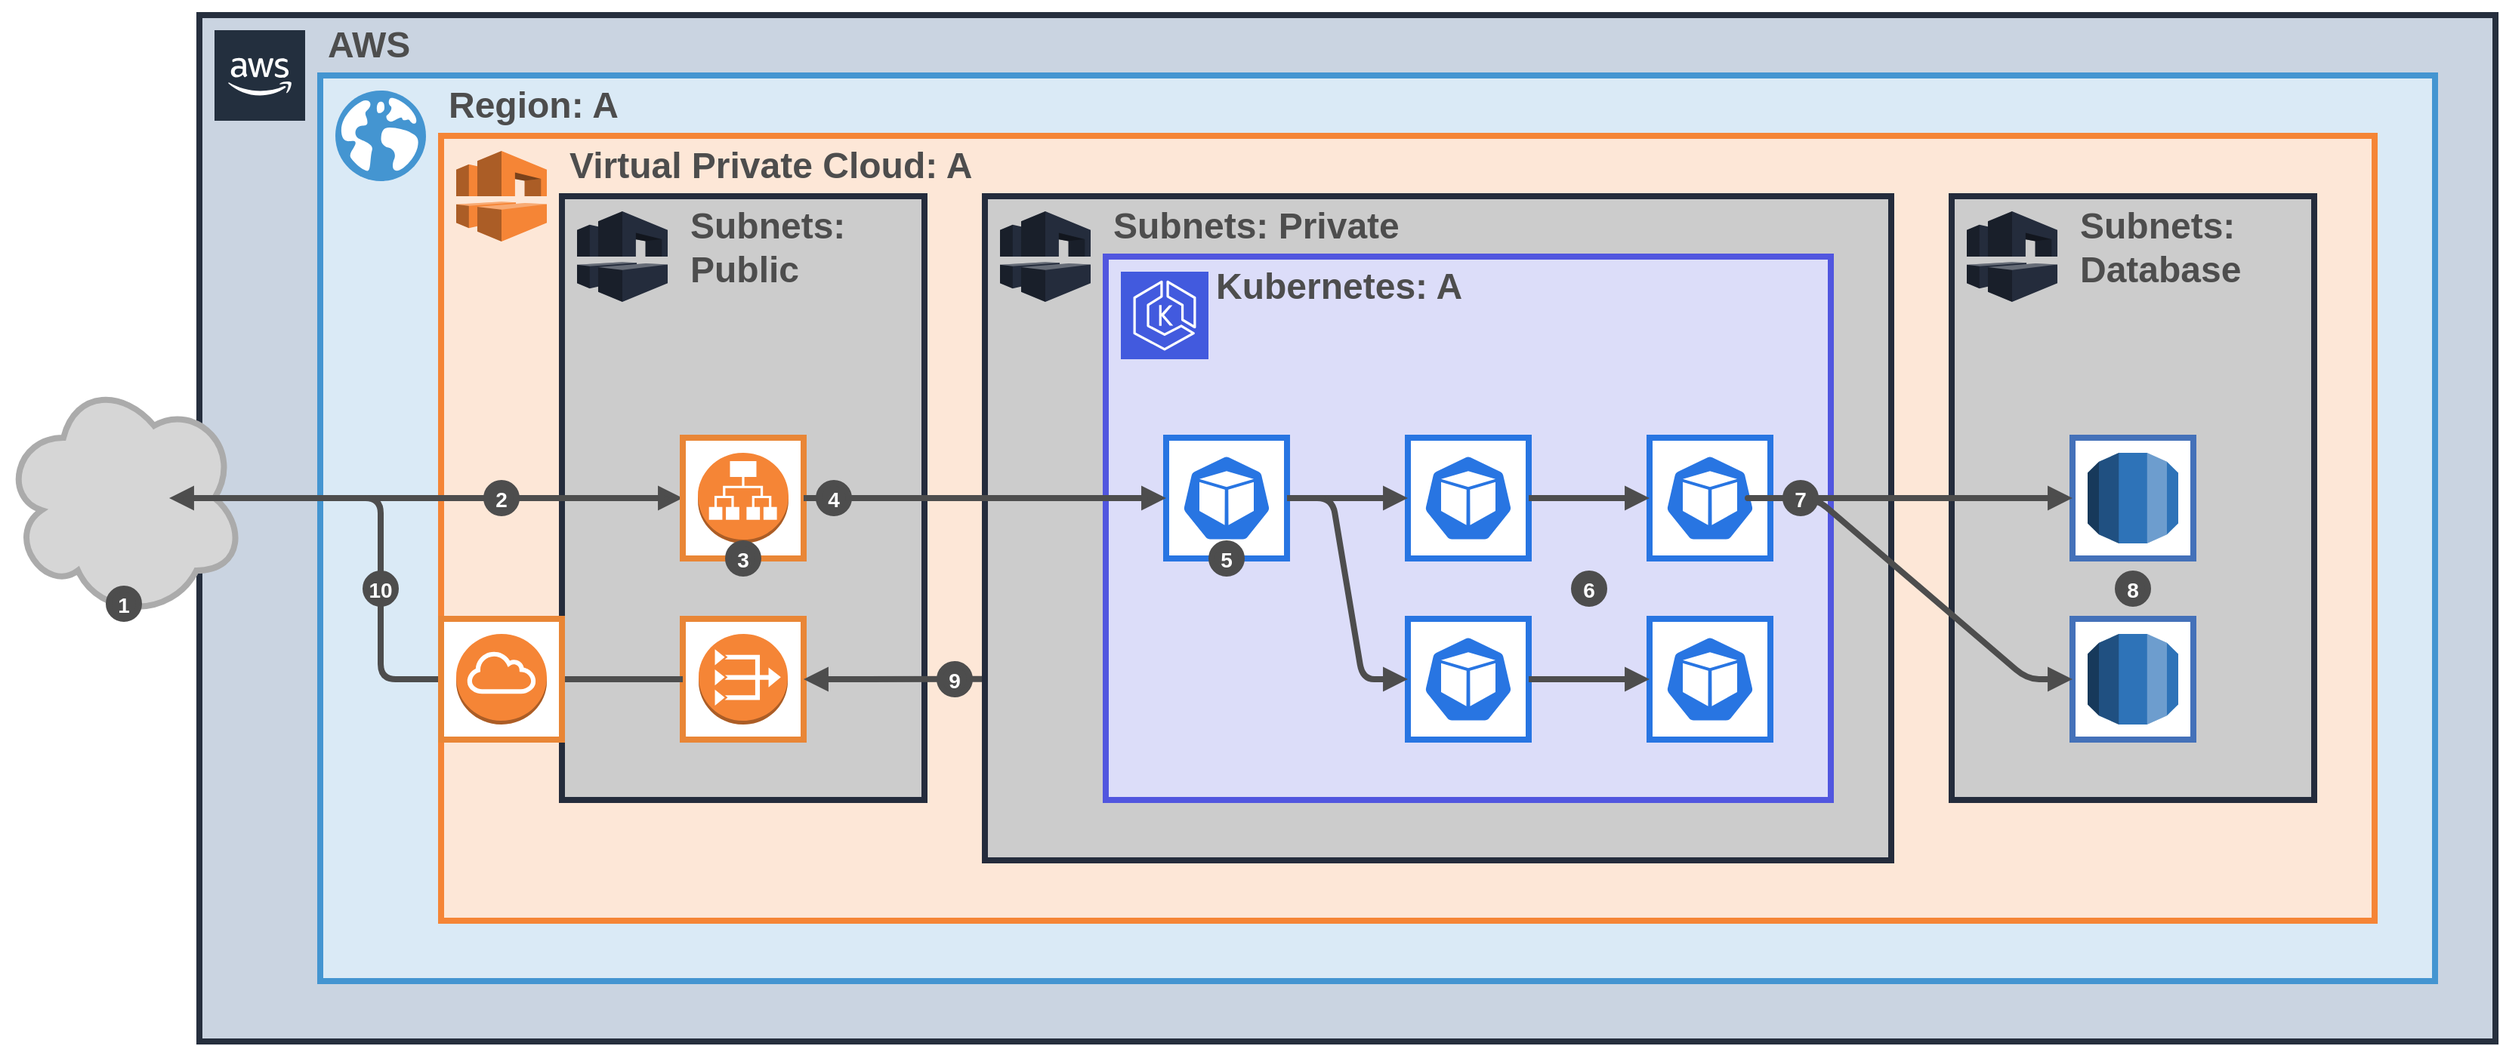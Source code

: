 <mxfile version="21.2.8" type="device">
  <diagram id="fqNP7XdSABAeanSCSyro" name="Page-1">
    <mxGraphModel dx="2876" dy="702" grid="1" gridSize="10" guides="1" tooltips="1" connect="1" arrows="1" fold="1" page="1" pageScale="1" pageWidth="1600" pageHeight="1200" background="#FFFFFF" math="0" shadow="0">
      <root>
        <mxCell id="0" />
        <mxCell id="1" parent="0" />
        <mxCell id="157" value="" style="rounded=0;whiteSpace=wrap;html=1;strokeColor=#262f3e;strokeWidth=4;fontSize=24;fontColor=#4D4D4D;fillColor=#cad4e1;fillStyle=auto;gradientColor=none;movable=1;resizable=1;rotatable=1;deletable=1;editable=1;connectable=1;gradientDirection=south;" parent="1" vertex="1">
          <mxGeometry x="80" y="40" width="1520" height="680" as="geometry" />
        </mxCell>
        <mxCell id="58" value="" style="rounded=0;whiteSpace=wrap;html=1;strokeColor=#4495D1;strokeWidth=4;fillColor=#daeaf6;movable=1;resizable=1;rotatable=1;deletable=1;editable=1;connectable=1;gradientColor=none;" parent="1" vertex="1">
          <mxGeometry x="160" y="80" width="1400" height="600" as="geometry" />
        </mxCell>
        <mxCell id="60" value="" style="rounded=0;whiteSpace=wrap;html=1;strokeColor=#F58536;strokeWidth=4;fillColor=#fde7d7;movable=1;resizable=1;rotatable=1;deletable=1;editable=1;connectable=1;gradientColor=none;" parent="1" vertex="1">
          <mxGeometry x="240" y="120" width="1280" height="520" as="geometry" />
        </mxCell>
        <mxCell id="63" value="" style="rounded=0;whiteSpace=wrap;html=1;strokeColor=#242c3c;strokeWidth=4;fillColor=#cccccc;movable=1;resizable=1;rotatable=1;deletable=1;editable=1;connectable=1;gradientColor=none;" parent="1" vertex="1">
          <mxGeometry x="320" y="160" width="240" height="400" as="geometry" />
        </mxCell>
        <mxCell id="95" value="&lt;h1 style=&quot;line-height: 120%;&quot;&gt;&lt;font color=&quot;#4d4d4d&quot; style=&quot;font-size: 24px;&quot;&gt;Subnets: Public&lt;/font&gt;&lt;/h1&gt;" style="text;html=1;strokeColor=none;fillColor=none;spacing=5;spacingTop=-20;whiteSpace=wrap;overflow=hidden;rounded=0;strokeWidth=4;movable=1;resizable=1;rotatable=1;deletable=1;editable=1;connectable=1;" parent="1" vertex="1">
          <mxGeometry x="400" y="160" width="160" height="70" as="geometry" />
        </mxCell>
        <mxCell id="145" value="" style="endArrow=block;html=1;fontSize=24;strokeColor=#4D4D4D;strokeWidth=4;movable=1;resizable=1;rotatable=1;deletable=1;editable=1;connectable=1;endFill=1;entryX=0;entryY=0.5;entryDx=0;entryDy=0;startArrow=none;edgeStyle=orthogonalEdgeStyle;" parent="1" target="286" edge="1">
          <mxGeometry width="50" height="50" relative="1" as="geometry">
            <mxPoint x="130" y="360" as="sourcePoint" />
            <mxPoint x="160" y="360" as="targetPoint" />
            <Array as="points">
              <mxPoint x="190" y="360" />
              <mxPoint x="190" y="360" />
            </Array>
          </mxGeometry>
        </mxCell>
        <mxCell id="165" value="&lt;h1 style=&quot;line-height: 120%;&quot;&gt;&lt;font color=&quot;#4d4d4d&quot; style=&quot;font-size: 24px;&quot;&gt;Virtual Private Cloud: A&lt;/font&gt;&lt;/h1&gt;" style="text;html=1;strokeColor=none;fillColor=none;spacing=5;spacingTop=-20;whiteSpace=wrap;overflow=hidden;rounded=0;strokeWidth=4;movable=1;resizable=1;rotatable=1;deletable=1;editable=1;connectable=1;" parent="1" vertex="1">
          <mxGeometry x="320" y="120" width="280" height="40" as="geometry" />
        </mxCell>
        <mxCell id="166" value="&lt;h1 style=&quot;line-height: 120%;&quot;&gt;&lt;font color=&quot;#4d4d4d&quot; style=&quot;font-size: 24px;&quot;&gt;Region: A&lt;/font&gt;&lt;/h1&gt;" style="text;html=1;strokeColor=none;fillColor=none;spacing=5;spacingTop=-20;whiteSpace=wrap;overflow=hidden;rounded=0;strokeWidth=4;movable=1;resizable=1;rotatable=1;deletable=1;editable=1;connectable=1;" parent="1" vertex="1">
          <mxGeometry x="240" y="80" width="150" height="40" as="geometry" />
        </mxCell>
        <mxCell id="193" value="&lt;h1 style=&quot;line-height: 120%;&quot;&gt;&lt;font color=&quot;#4d4d4d&quot; style=&quot;font-size: 24px;&quot;&gt;AWS&lt;/font&gt;&lt;/h1&gt;" style="text;html=1;strokeColor=none;fillColor=none;spacing=5;spacingTop=-20;whiteSpace=wrap;overflow=hidden;rounded=0;strokeWidth=4;movable=1;resizable=1;rotatable=1;deletable=1;editable=1;connectable=1;" parent="1" vertex="1">
          <mxGeometry x="160" y="40" width="80" height="40" as="geometry" />
        </mxCell>
        <mxCell id="282" value="" style="outlineConnect=0;dashed=0;verticalLabelPosition=bottom;verticalAlign=top;align=center;html=1;shape=mxgraph.aws3.cloud_2;fillColor=#232f3e;gradientColor=none;" parent="1" vertex="1">
          <mxGeometry x="90" y="50" width="60" height="60" as="geometry" />
        </mxCell>
        <mxCell id="288" value="" style="outlineConnect=0;dashed=0;verticalLabelPosition=bottom;verticalAlign=top;align=center;html=1;shape=mxgraph.aws3.vpc;fillColor=#F58536;gradientColor=none;strokeColor=#A35E24;strokeWidth=4;" parent="1" vertex="1">
          <mxGeometry x="250" y="130" width="60" height="60" as="geometry" />
        </mxCell>
        <mxCell id="337" value="" style="group" parent="1" vertex="1" connectable="0">
          <mxGeometry x="400" y="440" width="80" height="90" as="geometry" />
        </mxCell>
        <mxCell id="289" value="" style="rounded=0;whiteSpace=wrap;html=1;strokeColor=#E98636;fillColor=#FFFFFF;strokeWidth=4;" parent="337" vertex="1">
          <mxGeometry width="80" height="80" as="geometry" />
        </mxCell>
        <mxCell id="290" value="" style="outlineConnect=0;dashed=0;verticalLabelPosition=bottom;verticalAlign=top;align=center;html=1;shape=mxgraph.aws3.vpc_nat_gateway;fillColor=#F58536;gradientColor=none;strokeColor=#A35E24;strokeWidth=4;" parent="337" vertex="1">
          <mxGeometry x="10.5" y="10" width="59" height="60" as="geometry" />
        </mxCell>
        <mxCell id="338" value="" style="group" parent="1" vertex="1" connectable="0">
          <mxGeometry x="400" y="320" width="80" height="80" as="geometry" />
        </mxCell>
        <mxCell id="286" value="" style="rounded=0;whiteSpace=wrap;html=1;strokeColor=#E98636;fillColor=#FFFFFF;strokeWidth=4;" parent="338" vertex="1">
          <mxGeometry width="80" height="80" as="geometry" />
        </mxCell>
        <mxCell id="287" value="" style="outlineConnect=0;dashed=0;verticalLabelPosition=bottom;verticalAlign=top;align=center;html=1;shape=mxgraph.aws3.application_load_balancer;fillColor=#F58536;gradientColor=none;strokeColor=#A35E24;strokeWidth=4;" parent="338" vertex="1">
          <mxGeometry x="10" y="10" width="60" height="60" as="geometry" />
        </mxCell>
        <mxCell id="345" value="&lt;font size=&quot;1&quot; color=&quot;#ffffff&quot;&gt;&lt;b style=&quot;font-size: 14px;&quot;&gt;3&lt;/b&gt;&lt;/font&gt;" style="ellipse;whiteSpace=wrap;html=1;aspect=fixed;labelBackgroundColor=none;fillStyle=auto;strokeColor=#4D4D4D;strokeWidth=4;fontSize=18;fontColor=#4D4D4D;fillColor=#4D4D4D;gradientColor=none;gradientDirection=south;align=center;" parent="1" vertex="1">
          <mxGeometry x="430" y="390" width="20" height="20" as="geometry" />
        </mxCell>
        <mxCell id="348" value="" style="shadow=0;dashed=0;html=1;strokeColor=none;fillColor=#4495D1;labelPosition=center;verticalLabelPosition=bottom;verticalAlign=top;align=center;outlineConnect=0;shape=mxgraph.veeam.globe;strokeWidth=4;" parent="1" vertex="1">
          <mxGeometry x="170" y="90" width="60" height="60" as="geometry" />
        </mxCell>
        <mxCell id="349" value="" style="outlineConnect=0;dashed=0;verticalLabelPosition=bottom;verticalAlign=top;align=center;html=1;shape=mxgraph.aws3.vpc;fillColor=#242c3c;gradientColor=none;strokeColor=#A35E24;strokeWidth=4;" parent="1" vertex="1">
          <mxGeometry x="330" y="170" width="60" height="60" as="geometry" />
        </mxCell>
        <mxCell id="353" value="" style="rounded=0;whiteSpace=wrap;html=1;strokeColor=#242c3c;strokeWidth=4;fillColor=#cccccc;movable=1;resizable=1;rotatable=1;deletable=1;editable=1;connectable=1;gradientColor=none;" parent="1" vertex="1">
          <mxGeometry x="1240" y="160" width="240" height="400" as="geometry" />
        </mxCell>
        <mxCell id="356" value="" style="outlineConnect=0;dashed=0;verticalLabelPosition=bottom;verticalAlign=top;align=center;html=1;shape=mxgraph.aws3.vpc;fillColor=#242c3c;gradientColor=none;strokeColor=#A35E24;strokeWidth=4;" parent="1" vertex="1">
          <mxGeometry x="1250" y="170" width="60" height="60" as="geometry" />
        </mxCell>
        <mxCell id="357" value="&lt;h1 style=&quot;line-height: 120%;&quot;&gt;&lt;font color=&quot;#4d4d4d&quot; style=&quot;font-size: 24px;&quot;&gt;Subnets: Database&lt;/font&gt;&lt;/h1&gt;" style="text;html=1;strokeColor=none;fillColor=none;spacing=5;spacingTop=-20;whiteSpace=wrap;overflow=hidden;rounded=0;strokeWidth=4;movable=1;resizable=1;rotatable=1;deletable=1;editable=1;connectable=1;" parent="1" vertex="1">
          <mxGeometry x="1320" y="160" width="160" height="70" as="geometry" />
        </mxCell>
        <mxCell id="364" value="" style="group" parent="1" vertex="1" connectable="0">
          <mxGeometry x="1320" y="320" width="80" height="80" as="geometry" />
        </mxCell>
        <mxCell id="362" value="" style="rounded=0;whiteSpace=wrap;html=1;strokeColor=#4471b9;strokeWidth=4;fillColor=#FFFFFF;movable=1;resizable=1;rotatable=1;deletable=1;editable=1;connectable=1;" parent="364" vertex="1">
          <mxGeometry width="80" height="80" as="geometry" />
        </mxCell>
        <mxCell id="359" value="" style="outlineConnect=0;dashed=0;verticalLabelPosition=bottom;verticalAlign=top;align=center;html=1;shape=mxgraph.aws3.rds;fillColor=#2E73B8;gradientColor=none;strokeColor=#242c3c;strokeWidth=4;" parent="364" vertex="1">
          <mxGeometry x="10" y="10" width="60" height="60" as="geometry" />
        </mxCell>
        <mxCell id="367" value="" style="group" parent="1" vertex="1" connectable="0">
          <mxGeometry x="1320" y="440" width="80" height="80" as="geometry" />
        </mxCell>
        <mxCell id="368" value="" style="rounded=0;whiteSpace=wrap;html=1;strokeColor=#4471b9;strokeWidth=4;fillColor=#FFFFFF;movable=1;resizable=1;rotatable=1;deletable=1;editable=1;connectable=1;" parent="367" vertex="1">
          <mxGeometry width="80" height="80" as="geometry" />
        </mxCell>
        <mxCell id="369" value="" style="outlineConnect=0;dashed=0;verticalLabelPosition=bottom;verticalAlign=top;align=center;html=1;shape=mxgraph.aws3.rds;fillColor=#2E73B8;gradientColor=none;strokeColor=#242c3c;strokeWidth=4;" parent="367" vertex="1">
          <mxGeometry x="10" y="10" width="60" height="60" as="geometry" />
        </mxCell>
        <mxCell id="372" value="&lt;font size=&quot;1&quot; color=&quot;#ffffff&quot;&gt;&lt;b style=&quot;font-size: 14px;&quot;&gt;8&lt;/b&gt;&lt;/font&gt;" style="ellipse;whiteSpace=wrap;html=1;aspect=fixed;labelBackgroundColor=none;fillStyle=auto;strokeColor=#4D4D4D;strokeWidth=4;fontSize=18;fontColor=#4D4D4D;fillColor=#4D4D4D;gradientColor=none;gradientDirection=south;align=center;" parent="1" vertex="1">
          <mxGeometry x="1350" y="410" width="20" height="20" as="geometry" />
        </mxCell>
        <mxCell id="373" value="" style="endArrow=block;html=1;fontSize=24;strokeColor=#4D4D4D;strokeWidth=4;movable=1;resizable=1;rotatable=1;deletable=1;editable=1;connectable=1;endFill=1;entryX=1;entryY=0.5;entryDx=0;entryDy=0;startArrow=none;edgeStyle=entityRelationEdgeStyle;exitX=0.1;exitY=0.727;exitDx=0;exitDy=0;exitPerimeter=0;" parent="1" source="351" target="289" edge="1">
          <mxGeometry width="50" height="50" relative="1" as="geometry">
            <mxPoint x="620" y="480" as="sourcePoint" />
            <mxPoint x="730" y="370" as="targetPoint" />
          </mxGeometry>
        </mxCell>
        <mxCell id="380" value="" style="endArrow=none;html=1;fontSize=24;strokeColor=#4D4D4D;strokeWidth=4;movable=1;resizable=1;rotatable=1;deletable=1;editable=1;connectable=1;endFill=1;entryX=0;entryY=0.5;entryDx=0;entryDy=0;startArrow=none;edgeStyle=orthogonalEdgeStyle;exitX=1;exitY=0.5;exitDx=0;exitDy=0;" parent="1" source="286" target="377" edge="1">
          <mxGeometry width="50" height="50" relative="1" as="geometry">
            <mxPoint x="480" y="360" as="sourcePoint" />
            <mxPoint x="720" y="360" as="targetPoint" />
            <Array as="points" />
          </mxGeometry>
        </mxCell>
        <mxCell id="377" value="&lt;font size=&quot;1&quot; color=&quot;#ffffff&quot;&gt;&lt;b style=&quot;font-size: 14px;&quot;&gt;4&lt;/b&gt;&lt;/font&gt;" style="ellipse;whiteSpace=wrap;html=1;aspect=fixed;labelBackgroundColor=none;fillStyle=auto;strokeColor=#4D4D4D;strokeWidth=4;fontSize=18;fontColor=#4D4D4D;fillColor=#4D4D4D;gradientColor=none;gradientDirection=south;align=center;" parent="1" vertex="1">
          <mxGeometry x="490" y="350" width="20" height="20" as="geometry" />
        </mxCell>
        <mxCell id="351" value="" style="rounded=0;whiteSpace=wrap;html=1;strokeColor=#242c3c;strokeWidth=4;fillColor=#cccccc;movable=1;resizable=1;rotatable=1;deletable=1;editable=1;connectable=1;gradientColor=none;" parent="1" vertex="1">
          <mxGeometry x="600" y="160" width="600" height="440" as="geometry" />
        </mxCell>
        <mxCell id="354" value="" style="outlineConnect=0;dashed=0;verticalLabelPosition=bottom;verticalAlign=top;align=center;html=1;shape=mxgraph.aws3.vpc;fillColor=#242c3c;gradientColor=none;strokeColor=#A35E24;strokeWidth=4;" parent="1" vertex="1">
          <mxGeometry x="610" y="170" width="60" height="60" as="geometry" />
        </mxCell>
        <mxCell id="355" value="&lt;h1 style=&quot;line-height: 120%;&quot;&gt;&lt;font color=&quot;#4d4d4d&quot; style=&quot;font-size: 24px;&quot;&gt;Subnets: Private&lt;/font&gt;&lt;/h1&gt;" style="text;html=1;strokeColor=none;fillColor=none;spacing=5;spacingTop=-20;whiteSpace=wrap;overflow=hidden;rounded=0;strokeWidth=4;movable=1;resizable=1;rotatable=1;deletable=1;editable=1;connectable=1;" parent="1" vertex="1">
          <mxGeometry x="680" y="160" width="210" height="40" as="geometry" />
        </mxCell>
        <mxCell id="40" value="" style="edgeStyle=none;html=1;movable=1;resizable=1;rotatable=1;deletable=1;editable=1;connectable=1;" parent="1" edge="1">
          <mxGeometry relative="1" as="geometry">
            <mxPoint x="1040" y="567.097" as="sourcePoint" />
            <mxPoint x="1040" y="567.097" as="targetPoint" />
          </mxGeometry>
        </mxCell>
        <mxCell id="67" value="" style="rounded=0;whiteSpace=wrap;html=1;strokeColor=#5156DF;strokeWidth=4;fillColor=#dcddf9;movable=1;resizable=1;rotatable=1;deletable=1;editable=1;connectable=1;gradientColor=none;" parent="1" vertex="1">
          <mxGeometry x="680" y="200" width="480" height="360" as="geometry" />
        </mxCell>
        <mxCell id="303" value="" style="sketch=0;points=[[0,0,0],[0.25,0,0],[0.5,0,0],[0.75,0,0],[1,0,0],[0,1,0],[0.25,1,0],[0.5,1,0],[0.75,1,0],[1,1,0],[0,0.25,0],[0,0.5,0],[0,0.75,0],[1,0.25,0],[1,0.5,0],[1,0.75,0]];outlineConnect=0;fontColor=#232F3E;gradientColor=none;gradientDirection=north;fillColor=#425ade;strokeColor=#ffffff;dashed=0;verticalLabelPosition=bottom;verticalAlign=top;align=center;html=1;fontSize=12;fontStyle=0;aspect=fixed;shape=mxgraph.aws4.resourceIcon;resIcon=mxgraph.aws4.eks;strokeWidth=4;" parent="1" vertex="1">
          <mxGeometry x="690" y="210" width="58" height="58" as="geometry" />
        </mxCell>
        <mxCell id="304" value="&lt;h1 style=&quot;line-height: 120%;&quot;&gt;&lt;font color=&quot;#4d4d4d&quot; style=&quot;font-size: 24px;&quot;&gt;Kubernetes: A&lt;/font&gt;&lt;/h1&gt;" style="text;html=1;strokeColor=none;fillColor=none;spacing=5;spacingTop=-20;whiteSpace=wrap;overflow=hidden;rounded=0;strokeWidth=4;movable=1;resizable=1;rotatable=1;deletable=1;editable=1;connectable=1;" parent="1" vertex="1">
          <mxGeometry x="748" y="200" width="172" height="40" as="geometry" />
        </mxCell>
        <mxCell id="305" value="" style="group" parent="1" vertex="1" connectable="0">
          <mxGeometry x="880" y="320" width="80" height="90" as="geometry" />
        </mxCell>
        <mxCell id="306" value="" style="group" parent="305" vertex="1" connectable="0">
          <mxGeometry width="80" height="90" as="geometry" />
        </mxCell>
        <mxCell id="307" value="" style="rounded=0;whiteSpace=wrap;html=1;strokeColor=#2875e2;strokeWidth=4;fillColor=#FFFFFF;movable=1;resizable=1;rotatable=1;deletable=1;editable=1;connectable=1;" parent="306" vertex="1">
          <mxGeometry width="80" height="80" as="geometry" />
        </mxCell>
        <mxCell id="308" value="" style="sketch=0;html=1;dashed=0;whitespace=wrap;fillColor=#2875E2;strokeColor=#ffffff;points=[[0.005,0.63,0],[0.1,0.2,0],[0.9,0.2,0],[0.5,0,0],[0.995,0.63,0],[0.72,0.99,0],[0.5,1,0],[0.28,0.99,0]];verticalLabelPosition=bottom;align=center;verticalAlign=top;shape=mxgraph.kubernetes.icon;prIcon=pod;strokeWidth=8;fontSize=24;fontColor=#333333;movable=1;resizable=1;rotatable=1;deletable=1;editable=1;connectable=1;" parent="306" vertex="1">
          <mxGeometry x="10" y="10" width="60" height="60" as="geometry" />
        </mxCell>
        <mxCell id="309" value="" style="group" parent="1" vertex="1" connectable="0">
          <mxGeometry x="880" y="440" width="80" height="90" as="geometry" />
        </mxCell>
        <mxCell id="310" value="" style="group" parent="309" vertex="1" connectable="0">
          <mxGeometry width="80" height="90" as="geometry" />
        </mxCell>
        <mxCell id="311" value="" style="rounded=0;whiteSpace=wrap;html=1;strokeColor=#2875e2;strokeWidth=4;fillColor=#FFFFFF;movable=1;resizable=1;rotatable=1;deletable=1;editable=1;connectable=1;" parent="310" vertex="1">
          <mxGeometry width="80" height="80" as="geometry" />
        </mxCell>
        <mxCell id="312" value="" style="sketch=0;html=1;dashed=0;whitespace=wrap;fillColor=#2875E2;strokeColor=#ffffff;points=[[0.005,0.63,0],[0.1,0.2,0],[0.9,0.2,0],[0.5,0,0],[0.995,0.63,0],[0.72,0.99,0],[0.5,1,0],[0.28,0.99,0]];verticalLabelPosition=bottom;align=center;verticalAlign=top;shape=mxgraph.kubernetes.icon;prIcon=pod;strokeWidth=8;fontSize=24;fontColor=#333333;movable=1;resizable=1;rotatable=1;deletable=1;editable=1;connectable=1;" parent="310" vertex="1">
          <mxGeometry x="10" y="10" width="60" height="60" as="geometry" />
        </mxCell>
        <mxCell id="320" value="" style="group" parent="1" vertex="1" connectable="0">
          <mxGeometry x="1040" y="440" width="80" height="90" as="geometry" />
        </mxCell>
        <mxCell id="321" value="" style="group" parent="320" vertex="1" connectable="0">
          <mxGeometry width="80" height="90" as="geometry" />
        </mxCell>
        <mxCell id="322" value="" style="rounded=0;whiteSpace=wrap;html=1;strokeColor=#2875e2;strokeWidth=4;fillColor=#FFFFFF;movable=1;resizable=1;rotatable=1;deletable=1;editable=1;connectable=1;" parent="321" vertex="1">
          <mxGeometry width="80" height="80" as="geometry" />
        </mxCell>
        <mxCell id="323" value="" style="sketch=0;html=1;dashed=0;whitespace=wrap;fillColor=#2875E2;strokeColor=#ffffff;points=[[0.005,0.63,0],[0.1,0.2,0],[0.9,0.2,0],[0.5,0,0],[0.995,0.63,0],[0.72,0.99,0],[0.5,1,0],[0.28,0.99,0]];verticalLabelPosition=bottom;align=center;verticalAlign=top;shape=mxgraph.kubernetes.icon;prIcon=pod;strokeWidth=8;fontSize=24;fontColor=#333333;movable=1;resizable=1;rotatable=1;deletable=1;editable=1;connectable=1;" parent="321" vertex="1">
          <mxGeometry x="10" y="10" width="60" height="60" as="geometry" />
        </mxCell>
        <mxCell id="324" value="" style="group" parent="1" vertex="1" connectable="0">
          <mxGeometry x="1040" y="320" width="80" height="90" as="geometry" />
        </mxCell>
        <mxCell id="325" value="" style="group" parent="324" vertex="1" connectable="0">
          <mxGeometry width="80" height="90" as="geometry" />
        </mxCell>
        <mxCell id="326" value="" style="rounded=0;whiteSpace=wrap;html=1;strokeColor=#2875e2;strokeWidth=4;fillColor=#FFFFFF;movable=1;resizable=1;rotatable=1;deletable=1;editable=1;connectable=1;" parent="325" vertex="1">
          <mxGeometry width="80" height="80" as="geometry" />
        </mxCell>
        <mxCell id="327" value="" style="sketch=0;html=1;dashed=0;whitespace=wrap;fillColor=#2875E2;strokeColor=#ffffff;points=[[0.005,0.63,0],[0.1,0.2,0],[0.9,0.2,0],[0.5,0,0],[0.995,0.63,0],[0.72,0.99,0],[0.5,1,0],[0.28,0.99,0]];verticalLabelPosition=bottom;align=center;verticalAlign=top;shape=mxgraph.kubernetes.icon;prIcon=pod;strokeWidth=8;fontSize=24;fontColor=#333333;movable=1;resizable=1;rotatable=1;deletable=1;editable=1;connectable=1;" parent="325" vertex="1">
          <mxGeometry x="10" y="10" width="60" height="60" as="geometry" />
        </mxCell>
        <mxCell id="329" value="" style="group" parent="1" vertex="1" connectable="0">
          <mxGeometry x="720" y="320" width="80" height="90" as="geometry" />
        </mxCell>
        <mxCell id="330" value="" style="group" parent="329" vertex="1" connectable="0">
          <mxGeometry width="80" height="90" as="geometry" />
        </mxCell>
        <mxCell id="331" value="" style="rounded=0;whiteSpace=wrap;html=1;strokeColor=#2875e2;strokeWidth=4;fillColor=#FFFFFF;movable=1;resizable=1;rotatable=1;deletable=1;editable=1;connectable=1;" parent="330" vertex="1">
          <mxGeometry width="80" height="80" as="geometry" />
        </mxCell>
        <mxCell id="332" value="" style="sketch=0;html=1;dashed=0;whitespace=wrap;fillColor=#2875E2;strokeColor=#ffffff;points=[[0.005,0.63,0],[0.1,0.2,0],[0.9,0.2,0],[0.5,0,0],[0.995,0.63,0],[0.72,0.99,0],[0.5,1,0],[0.28,0.99,0]];verticalLabelPosition=bottom;align=center;verticalAlign=top;shape=mxgraph.kubernetes.icon;prIcon=pod;strokeWidth=8;fontSize=24;fontColor=#333333;movable=1;resizable=1;rotatable=1;deletable=1;editable=1;connectable=1;" parent="330" vertex="1">
          <mxGeometry x="10" y="10" width="60" height="60" as="geometry" />
        </mxCell>
        <mxCell id="346" value="&lt;font size=&quot;1&quot; color=&quot;#ffffff&quot;&gt;&lt;b style=&quot;font-size: 14px;&quot;&gt;5&lt;/b&gt;&lt;/font&gt;" style="ellipse;whiteSpace=wrap;html=1;aspect=fixed;labelBackgroundColor=none;fillStyle=auto;strokeColor=#4D4D4D;strokeWidth=4;fontSize=18;fontColor=#4D4D4D;fillColor=#4D4D4D;gradientColor=none;gradientDirection=south;align=center;" parent="330" vertex="1">
          <mxGeometry x="30" y="70" width="20" height="20" as="geometry" />
        </mxCell>
        <mxCell id="341" value="" style="endArrow=block;html=1;fontSize=24;strokeColor=#4D4D4D;strokeWidth=4;movable=1;resizable=1;rotatable=1;deletable=1;editable=1;connectable=1;endFill=1;entryX=0;entryY=0.5;entryDx=0;entryDy=0;startArrow=none;edgeStyle=orthogonalEdgeStyle;exitX=1;exitY=0.5;exitDx=0;exitDy=0;" parent="1" source="331" target="307" edge="1">
          <mxGeometry width="50" height="50" relative="1" as="geometry">
            <mxPoint x="490" y="370" as="sourcePoint" />
            <mxPoint x="730" y="370" as="targetPoint" />
            <Array as="points">
              <mxPoint x="840" y="360" />
              <mxPoint x="840" y="360" />
            </Array>
          </mxGeometry>
        </mxCell>
        <mxCell id="342" value="" style="endArrow=block;html=1;fontSize=24;strokeColor=#4D4D4D;strokeWidth=4;movable=1;resizable=1;rotatable=1;deletable=1;editable=1;connectable=1;endFill=1;entryX=0;entryY=0.5;entryDx=0;entryDy=0;startArrow=none;edgeStyle=entityRelationEdgeStyle;exitX=1;exitY=0.5;exitDx=0;exitDy=0;" parent="1" source="331" target="311" edge="1">
          <mxGeometry width="50" height="50" relative="1" as="geometry">
            <mxPoint x="810" y="370" as="sourcePoint" />
            <mxPoint x="890" y="370" as="targetPoint" />
          </mxGeometry>
        </mxCell>
        <mxCell id="343" value="" style="endArrow=block;html=1;fontSize=24;strokeColor=#4D4D4D;strokeWidth=4;movable=1;resizable=1;rotatable=1;deletable=1;editable=1;connectable=1;endFill=1;entryX=0;entryY=0.5;entryDx=0;entryDy=0;startArrow=none;edgeStyle=entityRelationEdgeStyle;exitX=1;exitY=0.5;exitDx=0;exitDy=0;" parent="1" source="311" target="322" edge="1">
          <mxGeometry width="50" height="50" relative="1" as="geometry">
            <mxPoint x="810" y="370" as="sourcePoint" />
            <mxPoint x="890" y="490" as="targetPoint" />
          </mxGeometry>
        </mxCell>
        <mxCell id="344" value="" style="endArrow=block;html=1;fontSize=24;strokeColor=#4D4D4D;strokeWidth=4;movable=1;resizable=1;rotatable=1;deletable=1;editable=1;connectable=1;endFill=1;entryX=0;entryY=0.5;entryDx=0;entryDy=0;startArrow=none;edgeStyle=entityRelationEdgeStyle;exitX=1;exitY=0.5;exitDx=0;exitDy=0;" parent="1" source="307" target="326" edge="1">
          <mxGeometry width="50" height="50" relative="1" as="geometry">
            <mxPoint x="820" y="380" as="sourcePoint" />
            <mxPoint x="900" y="500" as="targetPoint" />
          </mxGeometry>
        </mxCell>
        <mxCell id="358" value="&lt;font size=&quot;1&quot; color=&quot;#ffffff&quot;&gt;&lt;b style=&quot;font-size: 14px;&quot;&gt;6&lt;/b&gt;&lt;/font&gt;" style="ellipse;whiteSpace=wrap;html=1;aspect=fixed;labelBackgroundColor=none;fillStyle=auto;strokeColor=#4D4D4D;strokeWidth=4;fontSize=18;fontColor=#4D4D4D;fillColor=#4D4D4D;gradientColor=none;gradientDirection=south;align=center;" parent="1" vertex="1">
          <mxGeometry x="990" y="410" width="20" height="20" as="geometry" />
        </mxCell>
        <mxCell id="340" value="" style="endArrow=block;html=1;fontSize=24;strokeColor=#4D4D4D;strokeWidth=4;movable=1;resizable=1;rotatable=1;deletable=1;editable=1;connectable=1;endFill=1;entryX=0;entryY=0.5;entryDx=0;entryDy=0;startArrow=none;edgeStyle=orthogonalEdgeStyle;exitX=1;exitY=0.5;exitDx=0;exitDy=0;" parent="1" source="377" target="331" edge="1">
          <mxGeometry width="50" height="50" relative="1" as="geometry">
            <mxPoint x="50" y="370" as="sourcePoint" />
            <mxPoint x="410" y="370" as="targetPoint" />
            <Array as="points">
              <mxPoint x="600" y="360" />
              <mxPoint x="600" y="360" />
            </Array>
          </mxGeometry>
        </mxCell>
        <mxCell id="371" value="" style="endArrow=block;html=1;fontSize=24;strokeColor=#4D4D4D;strokeWidth=4;movable=1;resizable=1;rotatable=1;deletable=1;editable=1;connectable=1;endFill=1;entryX=0;entryY=0.5;entryDx=0;entryDy=0;startArrow=none;edgeStyle=entityRelationEdgeStyle;exitX=1;exitY=0.5;exitDx=0;exitDy=0;" parent="1" source="326" target="368" edge="1">
          <mxGeometry width="50" height="50" relative="1" as="geometry">
            <mxPoint x="1130" y="370" as="sourcePoint" />
            <mxPoint x="1330" y="370" as="targetPoint" />
          </mxGeometry>
        </mxCell>
        <mxCell id="370" value="" style="endArrow=block;html=1;fontSize=24;strokeColor=#4D4D4D;strokeWidth=4;movable=1;resizable=1;rotatable=1;deletable=1;editable=1;connectable=1;endFill=1;entryX=0;entryY=0.5;entryDx=0;entryDy=0;startArrow=none;edgeStyle=entityRelationEdgeStyle;exitX=1;exitY=0.5;exitDx=0;exitDy=0;" parent="1" source="378" target="362" edge="1">
          <mxGeometry width="50" height="50" relative="1" as="geometry">
            <mxPoint x="970" y="370" as="sourcePoint" />
            <mxPoint x="1050" y="370" as="targetPoint" />
          </mxGeometry>
        </mxCell>
        <mxCell id="381" value="" style="endArrow=none;html=1;fontSize=24;strokeColor=#4D4D4D;strokeWidth=4;movable=1;resizable=1;rotatable=1;deletable=1;editable=1;connectable=1;endFill=1;entryX=0;entryY=0.5;entryDx=0;entryDy=0;startArrow=none;edgeStyle=entityRelationEdgeStyle;exitX=1;exitY=0.5;exitDx=0;exitDy=0;" parent="1" source="326" target="378" edge="1">
          <mxGeometry width="50" height="50" relative="1" as="geometry">
            <mxPoint x="1120" y="360" as="sourcePoint" />
            <mxPoint x="1320" y="360" as="targetPoint" />
          </mxGeometry>
        </mxCell>
        <mxCell id="378" value="&lt;font size=&quot;1&quot; color=&quot;#ffffff&quot;&gt;&lt;b style=&quot;font-size: 14px;&quot;&gt;7&lt;/b&gt;&lt;/font&gt;" style="ellipse;whiteSpace=wrap;html=1;aspect=fixed;labelBackgroundColor=none;fillStyle=auto;strokeColor=#4D4D4D;strokeWidth=4;fontSize=18;fontColor=#4D4D4D;fillColor=#4D4D4D;gradientColor=none;gradientDirection=south;align=center;" parent="1" vertex="1">
          <mxGeometry x="1130" y="350" width="20" height="20" as="geometry" />
        </mxCell>
        <mxCell id="375" value="&lt;font size=&quot;1&quot; color=&quot;#ffffff&quot;&gt;&lt;b style=&quot;font-size: 14px;&quot;&gt;9&lt;/b&gt;&lt;/font&gt;" style="ellipse;whiteSpace=wrap;html=1;aspect=fixed;labelBackgroundColor=none;fillStyle=auto;strokeColor=#4D4D4D;strokeWidth=4;fontSize=18;fontColor=#4D4D4D;fillColor=#4D4D4D;gradientColor=none;gradientDirection=south;align=center;" parent="1" vertex="1">
          <mxGeometry x="570" y="470" width="20" height="20" as="geometry" />
        </mxCell>
        <mxCell id="384" value="" style="ellipse;shape=cloud;whiteSpace=wrap;html=1;strokeColor=#ABABAB;strokeWidth=4;fontSize=24;fontColor=#4D4D4D;fillColor=#D6D6D6;movable=1;resizable=1;rotatable=1;deletable=1;editable=1;connectable=1;" parent="1" vertex="1">
          <mxGeometry x="-50" y="280" width="160" height="160" as="geometry" />
        </mxCell>
        <mxCell id="374" value="" style="endArrow=block;html=1;fontSize=24;strokeColor=#4D4D4D;strokeWidth=4;movable=1;resizable=1;rotatable=1;deletable=1;editable=1;connectable=1;endFill=1;startArrow=none;edgeStyle=orthogonalEdgeStyle;exitX=0;exitY=0.5;exitDx=0;exitDy=0;" parent="1" source="289" edge="1">
          <mxGeometry width="50" height="50" relative="1" as="geometry">
            <mxPoint x="50" y="370" as="sourcePoint" />
            <mxPoint x="60" y="360" as="targetPoint" />
            <Array as="points">
              <mxPoint x="200" y="480" />
              <mxPoint x="200" y="360" />
            </Array>
          </mxGeometry>
        </mxCell>
        <mxCell id="382" value="&lt;font size=&quot;1&quot; color=&quot;#ffffff&quot;&gt;&lt;b style=&quot;font-size: 14px;&quot;&gt;10&lt;/b&gt;&lt;/font&gt;" style="ellipse;whiteSpace=wrap;html=1;aspect=fixed;labelBackgroundColor=none;fillStyle=auto;strokeColor=#4D4D4D;strokeWidth=4;fontSize=18;fontColor=#4D4D4D;fillColor=#4D4D4D;gradientColor=none;gradientDirection=south;align=center;" parent="1" vertex="1">
          <mxGeometry x="190" y="410" width="20" height="20" as="geometry" />
        </mxCell>
        <mxCell id="292" value="" style="rounded=0;whiteSpace=wrap;html=1;strokeColor=#E98636;fillColor=#FFFFFF;strokeWidth=4;" parent="1" vertex="1">
          <mxGeometry x="240" y="440" width="80" height="80" as="geometry" />
        </mxCell>
        <mxCell id="291" value="" style="outlineConnect=0;dashed=0;verticalLabelPosition=bottom;verticalAlign=top;align=center;html=1;shape=mxgraph.aws3.internet_gateway;fillColor=#F58536;gradientColor=none;strokeColor=#A35E24;strokeWidth=4;" parent="1" vertex="1">
          <mxGeometry x="250" y="450" width="60" height="60" as="geometry" />
        </mxCell>
        <mxCell id="267" value="&lt;font size=&quot;1&quot; color=&quot;#ffffff&quot;&gt;&lt;b style=&quot;font-size: 14px;&quot;&gt;1&lt;/b&gt;&lt;/font&gt;" style="ellipse;whiteSpace=wrap;html=1;aspect=fixed;labelBackgroundColor=none;fillStyle=auto;strokeColor=#4D4D4D;strokeWidth=4;fontSize=18;fontColor=#4D4D4D;fillColor=#4D4D4D;gradientColor=none;gradientDirection=south;align=center;" parent="1" vertex="1">
          <mxGeometry x="20" y="420" width="20" height="20" as="geometry" />
        </mxCell>
        <mxCell id="385" value="&lt;font size=&quot;1&quot; color=&quot;#ffffff&quot;&gt;&lt;b style=&quot;font-size: 14px;&quot;&gt;2&lt;/b&gt;&lt;/font&gt;" style="ellipse;whiteSpace=wrap;html=1;aspect=fixed;labelBackgroundColor=none;fillStyle=auto;strokeColor=#4D4D4D;strokeWidth=4;fontSize=18;fontColor=#4D4D4D;fillColor=#4D4D4D;gradientColor=none;gradientDirection=south;align=center;" parent="1" vertex="1">
          <mxGeometry x="270" y="350" width="20" height="20" as="geometry" />
        </mxCell>
      </root>
    </mxGraphModel>
  </diagram>
</mxfile>
